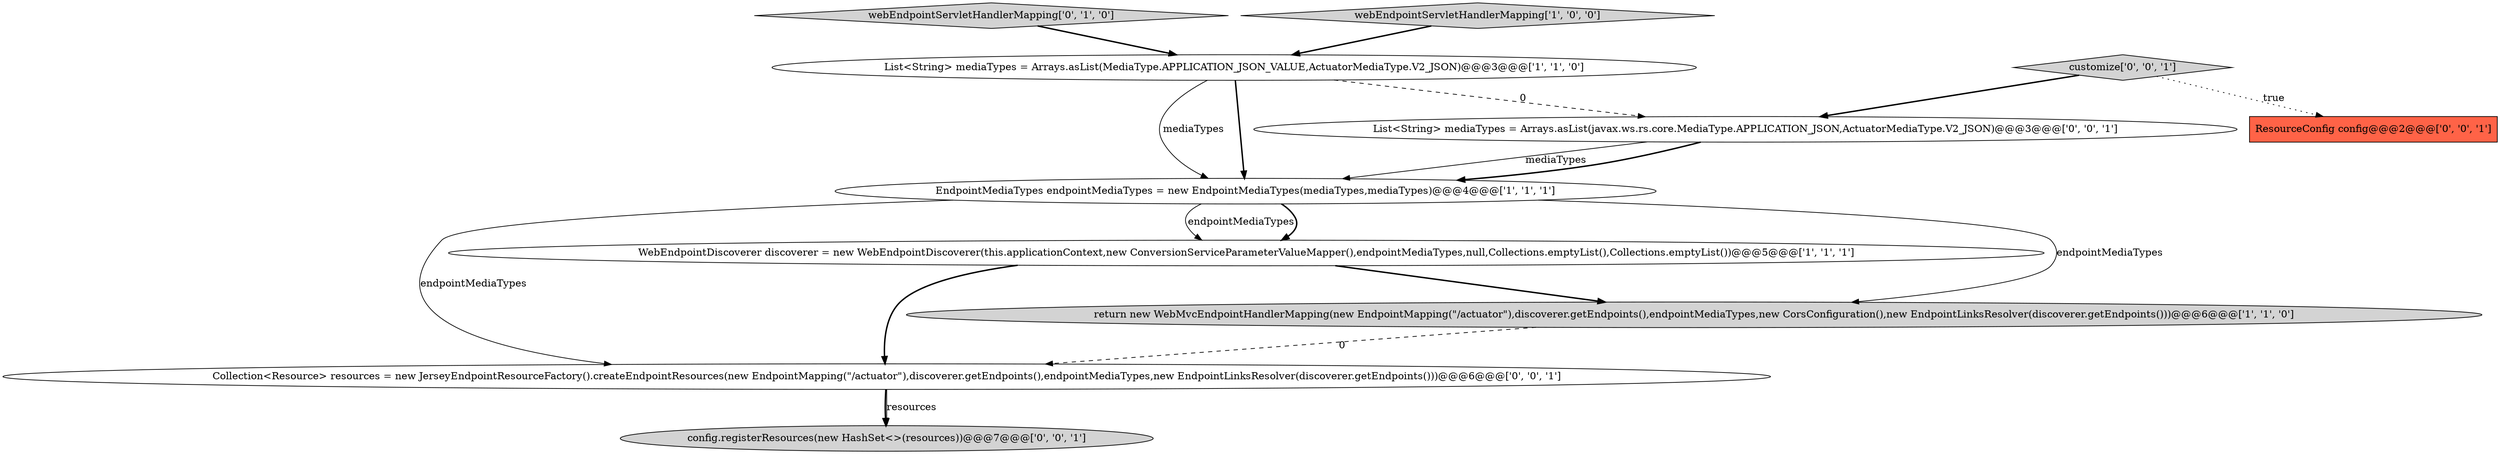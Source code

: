 digraph {
5 [style = filled, label = "webEndpointServletHandlerMapping['0', '1', '0']", fillcolor = lightgray, shape = diamond image = "AAA0AAABBB2BBB"];
0 [style = filled, label = "EndpointMediaTypes endpointMediaTypes = new EndpointMediaTypes(mediaTypes,mediaTypes)@@@4@@@['1', '1', '1']", fillcolor = white, shape = ellipse image = "AAA0AAABBB1BBB"];
10 [style = filled, label = "ResourceConfig config@@@2@@@['0', '0', '1']", fillcolor = tomato, shape = box image = "AAA0AAABBB3BBB"];
1 [style = filled, label = "WebEndpointDiscoverer discoverer = new WebEndpointDiscoverer(this.applicationContext,new ConversionServiceParameterValueMapper(),endpointMediaTypes,null,Collections.emptyList(),Collections.emptyList())@@@5@@@['1', '1', '1']", fillcolor = white, shape = ellipse image = "AAA0AAABBB1BBB"];
3 [style = filled, label = "webEndpointServletHandlerMapping['1', '0', '0']", fillcolor = lightgray, shape = diamond image = "AAA0AAABBB1BBB"];
6 [style = filled, label = "customize['0', '0', '1']", fillcolor = lightgray, shape = diamond image = "AAA0AAABBB3BBB"];
9 [style = filled, label = "config.registerResources(new HashSet<>(resources))@@@7@@@['0', '0', '1']", fillcolor = lightgray, shape = ellipse image = "AAA0AAABBB3BBB"];
8 [style = filled, label = "Collection<Resource> resources = new JerseyEndpointResourceFactory().createEndpointResources(new EndpointMapping(\"/actuator\"),discoverer.getEndpoints(),endpointMediaTypes,new EndpointLinksResolver(discoverer.getEndpoints()))@@@6@@@['0', '0', '1']", fillcolor = white, shape = ellipse image = "AAA0AAABBB3BBB"];
2 [style = filled, label = "return new WebMvcEndpointHandlerMapping(new EndpointMapping(\"/actuator\"),discoverer.getEndpoints(),endpointMediaTypes,new CorsConfiguration(),new EndpointLinksResolver(discoverer.getEndpoints()))@@@6@@@['1', '1', '0']", fillcolor = lightgray, shape = ellipse image = "AAA0AAABBB1BBB"];
4 [style = filled, label = "List<String> mediaTypes = Arrays.asList(MediaType.APPLICATION_JSON_VALUE,ActuatorMediaType.V2_JSON)@@@3@@@['1', '1', '0']", fillcolor = white, shape = ellipse image = "AAA0AAABBB1BBB"];
7 [style = filled, label = "List<String> mediaTypes = Arrays.asList(javax.ws.rs.core.MediaType.APPLICATION_JSON,ActuatorMediaType.V2_JSON)@@@3@@@['0', '0', '1']", fillcolor = white, shape = ellipse image = "AAA0AAABBB3BBB"];
0->8 [style = solid, label="endpointMediaTypes"];
1->8 [style = bold, label=""];
2->8 [style = dashed, label="0"];
4->0 [style = solid, label="mediaTypes"];
5->4 [style = bold, label=""];
6->7 [style = bold, label=""];
0->2 [style = solid, label="endpointMediaTypes"];
8->9 [style = bold, label=""];
6->10 [style = dotted, label="true"];
4->7 [style = dashed, label="0"];
7->0 [style = solid, label="mediaTypes"];
8->9 [style = solid, label="resources"];
7->0 [style = bold, label=""];
1->2 [style = bold, label=""];
0->1 [style = solid, label="endpointMediaTypes"];
0->1 [style = bold, label=""];
3->4 [style = bold, label=""];
4->0 [style = bold, label=""];
}
